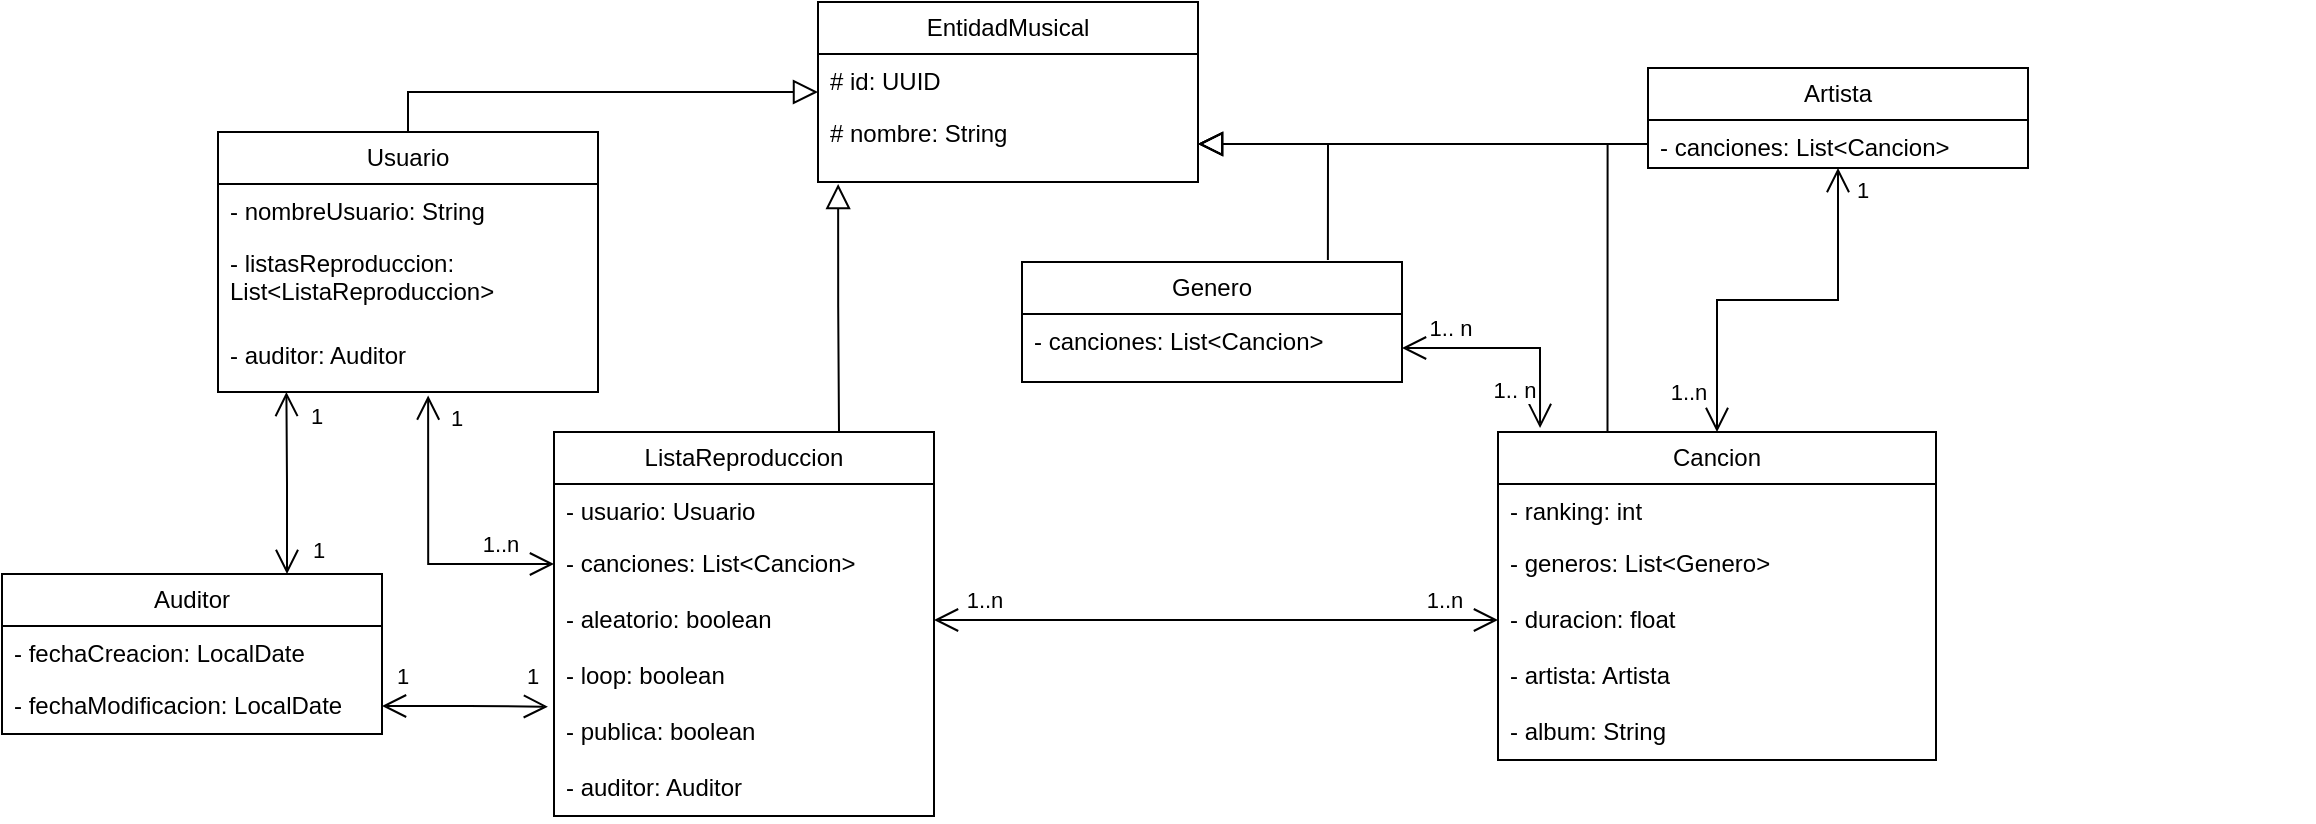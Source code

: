 <mxfile version="22.1.7" type="github">
  <diagram name="Página-1" id="ZxTEePjfAaRn4rnKf_lY">
    <mxGraphModel dx="1560" dy="1541" grid="1" gridSize="10" guides="1" tooltips="1" connect="1" arrows="1" fold="1" page="1" pageScale="1" pageWidth="827" pageHeight="1169" math="0" shadow="0">
      <root>
        <mxCell id="0" />
        <mxCell id="1" parent="0" />
        <mxCell id="VRCvYapc0KD4g0lySVFM-1" value="Usuario" style="swimlane;fontStyle=0;childLayout=stackLayout;horizontal=1;startSize=26;fillColor=none;horizontalStack=0;resizeParent=1;resizeParentMax=0;resizeLast=0;collapsible=1;marginBottom=0;whiteSpace=wrap;html=1;" parent="1" vertex="1">
          <mxGeometry x="-230" y="-10" width="190" height="130" as="geometry" />
        </mxCell>
        <mxCell id="VRCvYapc0KD4g0lySVFM-4" value="- nombreUsuario: String" style="text;strokeColor=none;fillColor=none;align=left;verticalAlign=top;spacingLeft=4;spacingRight=4;overflow=hidden;rotatable=0;points=[[0,0.5],[1,0.5]];portConstraint=eastwest;whiteSpace=wrap;html=1;" parent="VRCvYapc0KD4g0lySVFM-1" vertex="1">
          <mxGeometry y="26" width="190" height="26" as="geometry" />
        </mxCell>
        <mxCell id="VRCvYapc0KD4g0lySVFM-6" value="- listasReproduccion: List&amp;lt;ListaReproduccion&amp;gt;" style="text;strokeColor=none;fillColor=none;align=left;verticalAlign=top;spacingLeft=4;spacingRight=4;overflow=hidden;rotatable=0;points=[[0,0.5],[1,0.5]];portConstraint=eastwest;whiteSpace=wrap;html=1;" parent="VRCvYapc0KD4g0lySVFM-1" vertex="1">
          <mxGeometry y="52" width="190" height="46" as="geometry" />
        </mxCell>
        <mxCell id="Fozs7yzclKBrznxtWa2S-5" value="- auditor: Auditor" style="text;strokeColor=none;fillColor=none;align=left;verticalAlign=top;spacingLeft=4;spacingRight=4;overflow=hidden;rotatable=0;points=[[0,0.5],[1,0.5]];portConstraint=eastwest;whiteSpace=wrap;html=1;" vertex="1" parent="VRCvYapc0KD4g0lySVFM-1">
          <mxGeometry y="98" width="190" height="32" as="geometry" />
        </mxCell>
        <mxCell id="VRCvYapc0KD4g0lySVFM-32" style="edgeStyle=orthogonalEdgeStyle;rounded=0;orthogonalLoop=1;jettySize=auto;html=1;exitX=0.25;exitY=0;exitDx=0;exitDy=0;endArrow=block;endFill=0;endSize=10;" parent="1" source="VRCvYapc0KD4g0lySVFM-7" target="VRCvYapc0KD4g0lySVFM-14" edge="1">
          <mxGeometry relative="1" as="geometry" />
        </mxCell>
        <mxCell id="VRCvYapc0KD4g0lySVFM-7" value="Cancion" style="swimlane;fontStyle=0;childLayout=stackLayout;horizontal=1;startSize=26;fillColor=none;horizontalStack=0;resizeParent=1;resizeParentMax=0;resizeLast=0;collapsible=1;marginBottom=0;whiteSpace=wrap;html=1;" parent="1" vertex="1">
          <mxGeometry x="410" y="140" width="219" height="164" as="geometry" />
        </mxCell>
        <mxCell id="VRCvYapc0KD4g0lySVFM-10" value="- ranking: int" style="text;strokeColor=none;fillColor=none;align=left;verticalAlign=top;spacingLeft=4;spacingRight=4;overflow=hidden;rotatable=0;points=[[0,0.5],[1,0.5]];portConstraint=eastwest;whiteSpace=wrap;html=1;" parent="VRCvYapc0KD4g0lySVFM-7" vertex="1">
          <mxGeometry y="26" width="219" height="26" as="geometry" />
        </mxCell>
        <mxCell id="VRCvYapc0KD4g0lySVFM-11" value="- generos: List&amp;lt;Genero&amp;gt;" style="text;strokeColor=none;fillColor=none;align=left;verticalAlign=top;spacingLeft=4;spacingRight=4;overflow=hidden;rotatable=0;points=[[0,0.5],[1,0.5]];portConstraint=eastwest;whiteSpace=wrap;html=1;" parent="VRCvYapc0KD4g0lySVFM-7" vertex="1">
          <mxGeometry y="52" width="219" height="28" as="geometry" />
        </mxCell>
        <mxCell id="VRCvYapc0KD4g0lySVFM-18" value="- duracion: float" style="text;strokeColor=none;fillColor=none;align=left;verticalAlign=top;spacingLeft=4;spacingRight=4;overflow=hidden;rotatable=0;points=[[0,0.5],[1,0.5]];portConstraint=eastwest;whiteSpace=wrap;html=1;" parent="VRCvYapc0KD4g0lySVFM-7" vertex="1">
          <mxGeometry y="80" width="219" height="28" as="geometry" />
        </mxCell>
        <mxCell id="VRCvYapc0KD4g0lySVFM-17" value="- artista: Artista" style="text;strokeColor=none;fillColor=none;align=left;verticalAlign=top;spacingLeft=4;spacingRight=4;overflow=hidden;rotatable=0;points=[[0,0.5],[1,0.5]];portConstraint=eastwest;whiteSpace=wrap;html=1;" parent="VRCvYapc0KD4g0lySVFM-7" vertex="1">
          <mxGeometry y="108" width="219" height="28" as="geometry" />
        </mxCell>
        <mxCell id="VRCvYapc0KD4g0lySVFM-19" value="- album: String" style="text;strokeColor=none;fillColor=none;align=left;verticalAlign=top;spacingLeft=4;spacingRight=4;overflow=hidden;rotatable=0;points=[[0,0.5],[1,0.5]];portConstraint=eastwest;whiteSpace=wrap;html=1;" parent="VRCvYapc0KD4g0lySVFM-7" vertex="1">
          <mxGeometry y="136" width="219" height="28" as="geometry" />
        </mxCell>
        <mxCell id="VRCvYapc0KD4g0lySVFM-45" value="" style="edgeStyle=orthogonalEdgeStyle;rounded=0;orthogonalLoop=1;jettySize=auto;html=1;entryX=0.5;entryY=0;entryDx=0;entryDy=0;startArrow=block;startFill=0;endSize=10;endArrow=none;endFill=0;startSize=10;" parent="1" source="VRCvYapc0KD4g0lySVFM-12" target="VRCvYapc0KD4g0lySVFM-1" edge="1">
          <mxGeometry relative="1" as="geometry" />
        </mxCell>
        <mxCell id="VRCvYapc0KD4g0lySVFM-50" style="edgeStyle=orthogonalEdgeStyle;rounded=0;orthogonalLoop=1;jettySize=auto;html=1;entryX=0.75;entryY=0;entryDx=0;entryDy=0;startArrow=block;startFill=0;startSize=10;endArrow=none;endFill=0;exitX=0.053;exitY=1.026;exitDx=0;exitDy=0;exitPerimeter=0;" parent="1" source="VRCvYapc0KD4g0lySVFM-14" target="VRCvYapc0KD4g0lySVFM-26" edge="1">
          <mxGeometry relative="1" as="geometry">
            <mxPoint x="165" y="-100" as="targetPoint" />
          </mxGeometry>
        </mxCell>
        <mxCell id="VRCvYapc0KD4g0lySVFM-12" value="EntidadMusical" style="swimlane;fontStyle=0;childLayout=stackLayout;horizontal=1;startSize=26;fillColor=none;horizontalStack=0;resizeParent=1;resizeParentMax=0;resizeLast=0;collapsible=1;marginBottom=0;whiteSpace=wrap;html=1;" parent="1" vertex="1">
          <mxGeometry x="70" y="-75" width="190" height="90" as="geometry" />
        </mxCell>
        <mxCell id="VRCvYapc0KD4g0lySVFM-13" value="# id: UUID" style="text;strokeColor=none;fillColor=none;align=left;verticalAlign=top;spacingLeft=4;spacingRight=4;overflow=hidden;rotatable=0;points=[[0,0.5],[1,0.5]];portConstraint=eastwest;whiteSpace=wrap;html=1;" parent="VRCvYapc0KD4g0lySVFM-12" vertex="1">
          <mxGeometry y="26" width="190" height="26" as="geometry" />
        </mxCell>
        <mxCell id="VRCvYapc0KD4g0lySVFM-14" value="# nombre: String" style="text;strokeColor=none;fillColor=none;align=left;verticalAlign=top;spacingLeft=4;spacingRight=4;overflow=hidden;rotatable=0;points=[[0,0.5],[1,0.5]];portConstraint=eastwest;whiteSpace=wrap;html=1;" parent="VRCvYapc0KD4g0lySVFM-12" vertex="1">
          <mxGeometry y="52" width="190" height="38" as="geometry" />
        </mxCell>
        <mxCell id="VRCvYapc0KD4g0lySVFM-20" value="Genero" style="swimlane;fontStyle=0;childLayout=stackLayout;horizontal=1;startSize=26;fillColor=none;horizontalStack=0;resizeParent=1;resizeParentMax=0;resizeLast=0;collapsible=1;marginBottom=0;whiteSpace=wrap;html=1;" parent="1" vertex="1">
          <mxGeometry x="172" y="55" width="190" height="60" as="geometry" />
        </mxCell>
        <mxCell id="VRCvYapc0KD4g0lySVFM-22" value="- canciones: List&amp;lt;Cancion&amp;gt;" style="text;strokeColor=none;fillColor=none;align=left;verticalAlign=top;spacingLeft=4;spacingRight=4;overflow=hidden;rotatable=0;points=[[0,0.5],[1,0.5]];portConstraint=eastwest;whiteSpace=wrap;html=1;" parent="VRCvYapc0KD4g0lySVFM-20" vertex="1">
          <mxGeometry y="26" width="190" height="34" as="geometry" />
        </mxCell>
        <mxCell id="VRCvYapc0KD4g0lySVFM-34" value="" style="edgeStyle=orthogonalEdgeStyle;rounded=0;orthogonalLoop=1;jettySize=auto;html=1;endArrow=block;endFill=0;endSize=10;exitX=0;exitY=0.5;exitDx=0;exitDy=0;" parent="1" source="VRCvYapc0KD4g0lySVFM-52" target="VRCvYapc0KD4g0lySVFM-14" edge="1">
          <mxGeometry relative="1" as="geometry">
            <mxPoint x="365.5" y="-90" as="sourcePoint" />
          </mxGeometry>
        </mxCell>
        <mxCell id="VRCvYapc0KD4g0lySVFM-64" style="edgeStyle=orthogonalEdgeStyle;rounded=0;orthogonalLoop=1;jettySize=auto;html=1;endArrow=open;endFill=0;startArrow=open;startFill=0;endSize=10;startSize=10;entryX=0;entryY=0.5;entryDx=0;entryDy=0;exitX=1;exitY=0.5;exitDx=0;exitDy=0;" parent="1" source="VRCvYapc0KD4g0lySVFM-29" target="VRCvYapc0KD4g0lySVFM-18" edge="1">
          <mxGeometry relative="1" as="geometry">
            <mxPoint x="410" y="159" as="targetPoint" />
          </mxGeometry>
        </mxCell>
        <mxCell id="VRCvYapc0KD4g0lySVFM-65" value="1..n" style="edgeLabel;html=1;align=center;verticalAlign=middle;resizable=0;points=[];" parent="VRCvYapc0KD4g0lySVFM-64" vertex="1" connectable="0">
          <mxGeometry x="-0.757" y="-4" relative="1" as="geometry">
            <mxPoint x="-10" y="-14" as="offset" />
          </mxGeometry>
        </mxCell>
        <mxCell id="VRCvYapc0KD4g0lySVFM-26" value="ListaReproduccion" style="swimlane;fontStyle=0;childLayout=stackLayout;horizontal=1;startSize=26;fillColor=none;horizontalStack=0;resizeParent=1;resizeParentMax=0;resizeLast=0;collapsible=1;marginBottom=0;whiteSpace=wrap;html=1;" parent="1" vertex="1">
          <mxGeometry x="-62" y="140" width="190" height="192" as="geometry" />
        </mxCell>
        <mxCell id="VRCvYapc0KD4g0lySVFM-27" value="- usuario: Usuario" style="text;strokeColor=none;fillColor=none;align=left;verticalAlign=top;spacingLeft=4;spacingRight=4;overflow=hidden;rotatable=0;points=[[0,0.5],[1,0.5]];portConstraint=eastwest;whiteSpace=wrap;html=1;" parent="VRCvYapc0KD4g0lySVFM-26" vertex="1">
          <mxGeometry y="26" width="190" height="26" as="geometry" />
        </mxCell>
        <mxCell id="VRCvYapc0KD4g0lySVFM-28" value="- canciones: List&amp;lt;Cancion&amp;gt;" style="text;strokeColor=none;fillColor=none;align=left;verticalAlign=top;spacingLeft=4;spacingRight=4;overflow=hidden;rotatable=0;points=[[0,0.5],[1,0.5]];portConstraint=eastwest;whiteSpace=wrap;html=1;" parent="VRCvYapc0KD4g0lySVFM-26" vertex="1">
          <mxGeometry y="52" width="190" height="28" as="geometry" />
        </mxCell>
        <mxCell id="VRCvYapc0KD4g0lySVFM-29" value="- aleatorio: boolean" style="text;strokeColor=none;fillColor=none;align=left;verticalAlign=top;spacingLeft=4;spacingRight=4;overflow=hidden;rotatable=0;points=[[0,0.5],[1,0.5]];portConstraint=eastwest;whiteSpace=wrap;html=1;" parent="VRCvYapc0KD4g0lySVFM-26" vertex="1">
          <mxGeometry y="80" width="190" height="28" as="geometry" />
        </mxCell>
        <mxCell id="VRCvYapc0KD4g0lySVFM-30" value="- loop: boolean" style="text;strokeColor=none;fillColor=none;align=left;verticalAlign=top;spacingLeft=4;spacingRight=4;overflow=hidden;rotatable=0;points=[[0,0.5],[1,0.5]];portConstraint=eastwest;whiteSpace=wrap;html=1;" parent="VRCvYapc0KD4g0lySVFM-26" vertex="1">
          <mxGeometry y="108" width="190" height="28" as="geometry" />
        </mxCell>
        <mxCell id="VRCvYapc0KD4g0lySVFM-31" value="- publica: boolean" style="text;strokeColor=none;fillColor=none;align=left;verticalAlign=top;spacingLeft=4;spacingRight=4;overflow=hidden;rotatable=0;points=[[0,0.5],[1,0.5]];portConstraint=eastwest;whiteSpace=wrap;html=1;" parent="VRCvYapc0KD4g0lySVFM-26" vertex="1">
          <mxGeometry y="136" width="190" height="28" as="geometry" />
        </mxCell>
        <mxCell id="Fozs7yzclKBrznxtWa2S-9" value="- auditor: Auditor" style="text;strokeColor=none;fillColor=none;align=left;verticalAlign=top;spacingLeft=4;spacingRight=4;overflow=hidden;rotatable=0;points=[[0,0.5],[1,0.5]];portConstraint=eastwest;whiteSpace=wrap;html=1;" vertex="1" parent="VRCvYapc0KD4g0lySVFM-26">
          <mxGeometry y="164" width="190" height="28" as="geometry" />
        </mxCell>
        <mxCell id="VRCvYapc0KD4g0lySVFM-35" value="" style="edgeStyle=orthogonalEdgeStyle;rounded=0;orthogonalLoop=1;jettySize=auto;html=1;endArrow=block;endFill=0;endSize=10;exitX=0.805;exitY=-0.017;exitDx=0;exitDy=0;exitPerimeter=0;" parent="1" source="VRCvYapc0KD4g0lySVFM-20" target="VRCvYapc0KD4g0lySVFM-14" edge="1">
          <mxGeometry relative="1" as="geometry" />
        </mxCell>
        <mxCell id="VRCvYapc0KD4g0lySVFM-54" value="" style="edgeStyle=orthogonalEdgeStyle;rounded=0;orthogonalLoop=1;jettySize=auto;html=1;entryX=0.5;entryY=0;entryDx=0;entryDy=0;startArrow=open;startFill=0;endArrow=open;endFill=0;endSize=10;startSize=10;" parent="1" source="VRCvYapc0KD4g0lySVFM-51" target="VRCvYapc0KD4g0lySVFM-7" edge="1">
          <mxGeometry relative="1" as="geometry" />
        </mxCell>
        <mxCell id="VRCvYapc0KD4g0lySVFM-58" value="1" style="edgeLabel;html=1;align=center;verticalAlign=middle;resizable=0;points=[];" parent="VRCvYapc0KD4g0lySVFM-54" vertex="1" connectable="0">
          <mxGeometry x="-0.881" y="1" relative="1" as="geometry">
            <mxPoint x="11" y="-1" as="offset" />
          </mxGeometry>
        </mxCell>
        <mxCell id="VRCvYapc0KD4g0lySVFM-51" value="Artista" style="swimlane;fontStyle=0;childLayout=stackLayout;horizontal=1;startSize=26;fillColor=none;horizontalStack=0;resizeParent=1;resizeParentMax=0;resizeLast=0;collapsible=1;marginBottom=0;whiteSpace=wrap;html=1;" parent="1" vertex="1">
          <mxGeometry x="485" y="-42" width="190" height="50" as="geometry" />
        </mxCell>
        <mxCell id="VRCvYapc0KD4g0lySVFM-52" value="- canciones: List&amp;lt;Cancion&amp;gt;" style="text;strokeColor=none;fillColor=none;align=left;verticalAlign=top;spacingLeft=4;spacingRight=4;overflow=hidden;rotatable=0;points=[[0,0.5],[1,0.5]];portConstraint=eastwest;whiteSpace=wrap;html=1;" parent="VRCvYapc0KD4g0lySVFM-51" vertex="1">
          <mxGeometry y="26" width="190" height="24" as="geometry" />
        </mxCell>
        <mxCell id="VRCvYapc0KD4g0lySVFM-59" value="1..n" style="edgeLabel;html=1;align=center;verticalAlign=middle;resizable=0;points=[];" parent="1" vertex="1" connectable="0">
          <mxGeometry x="818" y="-30" as="geometry">
            <mxPoint x="-313" y="150" as="offset" />
          </mxGeometry>
        </mxCell>
        <mxCell id="VRCvYapc0KD4g0lySVFM-60" style="edgeStyle=orthogonalEdgeStyle;rounded=0;orthogonalLoop=1;jettySize=auto;html=1;exitX=1;exitY=0.5;exitDx=0;exitDy=0;entryX=0.096;entryY=-0.012;entryDx=0;entryDy=0;entryPerimeter=0;endArrow=open;endFill=0;startArrow=open;startFill=0;endSize=10;startSize=10;" parent="1" source="VRCvYapc0KD4g0lySVFM-22" target="VRCvYapc0KD4g0lySVFM-7" edge="1">
          <mxGeometry relative="1" as="geometry" />
        </mxCell>
        <mxCell id="VRCvYapc0KD4g0lySVFM-61" value="1.. n" style="edgeLabel;html=1;align=center;verticalAlign=middle;resizable=0;points=[];" parent="VRCvYapc0KD4g0lySVFM-60" vertex="1" connectable="0">
          <mxGeometry x="-0.358" y="3" relative="1" as="geometry">
            <mxPoint x="-11" y="-7" as="offset" />
          </mxGeometry>
        </mxCell>
        <mxCell id="VRCvYapc0KD4g0lySVFM-62" value="1.. n" style="edgeLabel;html=1;align=center;verticalAlign=middle;resizable=0;points=[];" parent="1" vertex="1" connectable="0">
          <mxGeometry x="376" y="98" as="geometry">
            <mxPoint x="42" y="21" as="offset" />
          </mxGeometry>
        </mxCell>
        <mxCell id="VRCvYapc0KD4g0lySVFM-66" value="1..n" style="edgeLabel;html=1;align=center;verticalAlign=middle;resizable=0;points=[];" parent="1" vertex="1" connectable="0">
          <mxGeometry x="273" y="232" as="geometry">
            <mxPoint x="110" y="-8" as="offset" />
          </mxGeometry>
        </mxCell>
        <mxCell id="VRCvYapc0KD4g0lySVFM-67" style="edgeStyle=orthogonalEdgeStyle;rounded=0;orthogonalLoop=1;jettySize=auto;html=1;exitX=0;exitY=0.5;exitDx=0;exitDy=0;entryX=0.553;entryY=1.054;entryDx=0;entryDy=0;entryPerimeter=0;endArrow=open;endFill=0;startArrow=open;startFill=0;endSize=10;startSize=10;" parent="1" source="VRCvYapc0KD4g0lySVFM-28" target="Fozs7yzclKBrznxtWa2S-5" edge="1">
          <mxGeometry relative="1" as="geometry">
            <Array as="points">
              <mxPoint x="-125" y="206" />
            </Array>
          </mxGeometry>
        </mxCell>
        <mxCell id="VRCvYapc0KD4g0lySVFM-68" value="1" style="edgeLabel;html=1;align=center;verticalAlign=middle;resizable=0;points=[];" parent="VRCvYapc0KD4g0lySVFM-67" vertex="1" connectable="0">
          <mxGeometry x="0.775" y="2" relative="1" as="geometry">
            <mxPoint x="16" y="-6" as="offset" />
          </mxGeometry>
        </mxCell>
        <mxCell id="VRCvYapc0KD4g0lySVFM-69" value="1..n" style="edgeLabel;html=1;align=center;verticalAlign=middle;resizable=0;points=[];" parent="1" vertex="1" connectable="0">
          <mxGeometry x="-107" y="115" as="geometry">
            <mxPoint x="18" y="81" as="offset" />
          </mxGeometry>
        </mxCell>
        <mxCell id="Fozs7yzclKBrznxtWa2S-4" style="edgeStyle=orthogonalEdgeStyle;rounded=0;orthogonalLoop=1;jettySize=auto;html=1;exitX=0.75;exitY=0;exitDx=0;exitDy=0;entryX=0.18;entryY=1;entryDx=0;entryDy=0;entryPerimeter=0;endArrow=open;endFill=0;startArrow=open;startFill=0;endSize=10;startSize=10;" edge="1" parent="1" source="Fozs7yzclKBrznxtWa2S-1" target="Fozs7yzclKBrznxtWa2S-5">
          <mxGeometry relative="1" as="geometry">
            <mxPoint x="-180" y="130" as="targetPoint" />
          </mxGeometry>
        </mxCell>
        <mxCell id="Fozs7yzclKBrznxtWa2S-10" value="1" style="edgeLabel;html=1;align=center;verticalAlign=middle;resizable=0;points=[];" vertex="1" connectable="0" parent="Fozs7yzclKBrznxtWa2S-4">
          <mxGeometry x="0.73" y="-5" relative="1" as="geometry">
            <mxPoint x="10" y="-1" as="offset" />
          </mxGeometry>
        </mxCell>
        <mxCell id="Fozs7yzclKBrznxtWa2S-1" value="Auditor" style="swimlane;fontStyle=0;childLayout=stackLayout;horizontal=1;startSize=26;fillColor=none;horizontalStack=0;resizeParent=1;resizeParentMax=0;resizeLast=0;collapsible=1;marginBottom=0;whiteSpace=wrap;html=1;" vertex="1" parent="1">
          <mxGeometry x="-338" y="211" width="190" height="80" as="geometry" />
        </mxCell>
        <mxCell id="Fozs7yzclKBrznxtWa2S-2" value="- fechaCreacion: LocalDate" style="text;strokeColor=none;fillColor=none;align=left;verticalAlign=top;spacingLeft=4;spacingRight=4;overflow=hidden;rotatable=0;points=[[0,0.5],[1,0.5]];portConstraint=eastwest;whiteSpace=wrap;html=1;" vertex="1" parent="Fozs7yzclKBrznxtWa2S-1">
          <mxGeometry y="26" width="190" height="26" as="geometry" />
        </mxCell>
        <mxCell id="Fozs7yzclKBrznxtWa2S-3" value="- fechaModificacion: LocalDate" style="text;strokeColor=none;fillColor=none;align=left;verticalAlign=top;spacingLeft=4;spacingRight=4;overflow=hidden;rotatable=0;points=[[0,0.5],[1,0.5]];portConstraint=eastwest;whiteSpace=wrap;html=1;" vertex="1" parent="Fozs7yzclKBrznxtWa2S-1">
          <mxGeometry y="52" width="190" height="28" as="geometry" />
        </mxCell>
        <mxCell id="Fozs7yzclKBrznxtWa2S-6" style="edgeStyle=orthogonalEdgeStyle;rounded=0;orthogonalLoop=1;jettySize=auto;html=1;exitX=1;exitY=0.5;exitDx=0;exitDy=0;entryX=-0.016;entryY=0.048;entryDx=0;entryDy=0;entryPerimeter=0;startArrow=open;startFill=0;endArrow=open;endFill=0;endSize=10;startSize=10;" edge="1" parent="1" source="Fozs7yzclKBrznxtWa2S-3" target="VRCvYapc0KD4g0lySVFM-31">
          <mxGeometry relative="1" as="geometry" />
        </mxCell>
        <mxCell id="Fozs7yzclKBrznxtWa2S-11" value="1" style="edgeLabel;html=1;align=center;verticalAlign=middle;resizable=0;points=[];" vertex="1" connectable="0" parent="1">
          <mxGeometry x="-175.809" y="201.17" as="geometry">
            <mxPoint x="-4" y="-2" as="offset" />
          </mxGeometry>
        </mxCell>
        <mxCell id="Fozs7yzclKBrznxtWa2S-12" value="1" style="edgeLabel;html=1;align=center;verticalAlign=middle;resizable=0;points=[];" vertex="1" connectable="0" parent="1">
          <mxGeometry x="-133.809" y="264.17" as="geometry">
            <mxPoint x="-4" y="-2" as="offset" />
          </mxGeometry>
        </mxCell>
        <mxCell id="Fozs7yzclKBrznxtWa2S-13" value="1" style="edgeLabel;html=1;align=center;verticalAlign=middle;resizable=0;points=[];" vertex="1" connectable="0" parent="1">
          <mxGeometry x="-68.809" y="264.17" as="geometry">
            <mxPoint x="-4" y="-2" as="offset" />
          </mxGeometry>
        </mxCell>
      </root>
    </mxGraphModel>
  </diagram>
</mxfile>
